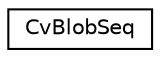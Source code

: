 digraph "Graphical Class Hierarchy"
{
 // LATEX_PDF_SIZE
  edge [fontname="Helvetica",fontsize="10",labelfontname="Helvetica",labelfontsize="10"];
  node [fontname="Helvetica",fontsize="10",shape=record];
  rankdir="LR";
  Node0 [label="CvBlobSeq",height=0.2,width=0.4,color="black", fillcolor="white", style="filled",URL="$class_cv_blob_seq.html",tooltip=" "];
}

